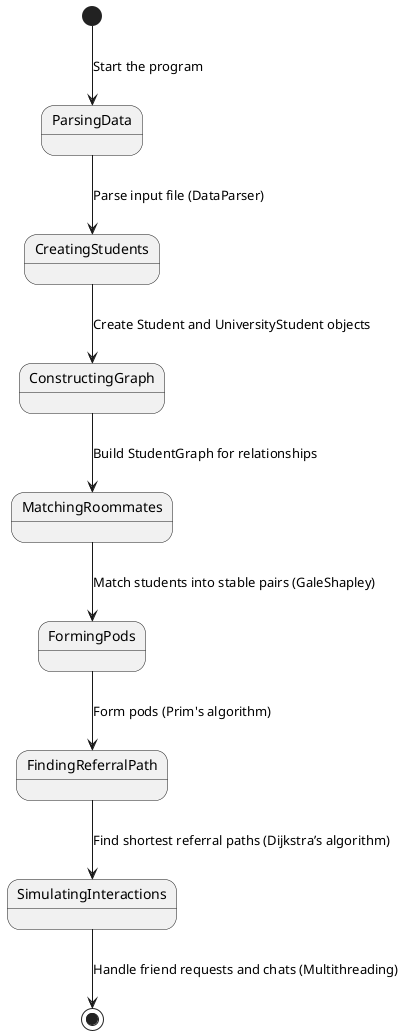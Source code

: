 @startuml
[*] --> ParsingData : Start the program

ParsingData --> CreatingStudents : Parse input file (DataParser)
CreatingStudents --> ConstructingGraph : Create Student and UniversityStudent objects
ConstructingGraph --> MatchingRoommates : Build StudentGraph for relationships

MatchingRoommates --> FormingPods : Match students into stable pairs (GaleShapley)
FormingPods --> FindingReferralPath : Form pods (Prim's algorithm)

FindingReferralPath --> SimulatingInteractions : Find shortest referral paths (Dijkstra’s algorithm)
SimulatingInteractions --> [*] : Handle friend requests and chats (Multithreading)
@enduml

